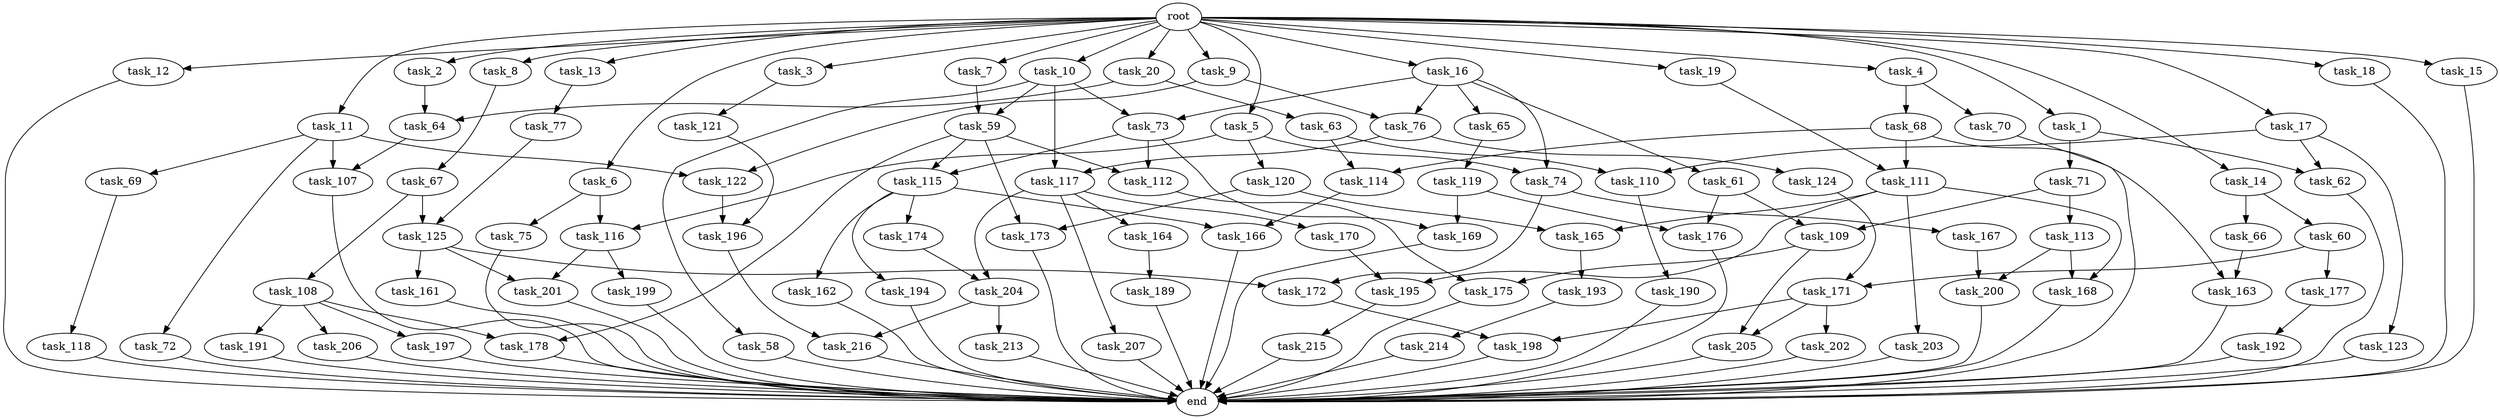 digraph G {
  task_67 [size="54975581388.800003"];
  task_193 [size="7730941132.800000"];
  task_12 [size="102.400000"];
  task_201 [size="91053306675.200012"];
  task_5 [size="102.400000"];
  task_63 [size="13743895347.200001"];
  task_196 [size="91053306675.200012"];
  task_164 [size="13743895347.200001"];
  task_17 [size="102.400000"];
  task_2 [size="102.400000"];
  task_121 [size="3435973836.800000"];
  task_216 [size="155477816115.200012"];
  task_168 [size="11166914969.600000"];
  task_161 [size="21474836480.000000"];
  task_166 [size="27487790694.400002"];
  task_175 [size="58411555225.600006"];
  task_207 [size="13743895347.200001"];
  task_60 [size="3435973836.800000"];
  task_77 [size="30923764531.200001"];
  task_163 [size="76450417868.800003"];
  task_58 [size="42090679500.800003"];
  task_11 [size="102.400000"];
  task_71 [size="69578470195.199997"];
  task_167 [size="3435973836.800000"];
  task_165 [size="93630287052.800003"];
  task_191 [size="3435973836.800000"];
  task_64 [size="55834574848.000000"];
  task_76 [size="171798691840.000000"];
  root [size="0.000000"];
  task_72 [size="42090679500.800003"];
  task_69 [size="42090679500.800003"];
  task_119 [size="42090679500.800003"];
  task_74 [size="107374182400.000000"];
  task_190 [size="42090679500.800003"];
  task_114 [size="29205777612.800003"];
  task_8 [size="102.400000"];
  task_18 [size="102.400000"];
  task_177 [size="7730941132.800000"];
  task_109 [size="21474836480.000000"];
  task_122 [size="127990025420.800003"];
  task_194 [size="13743895347.200001"];
  task_215 [size="69578470195.199997"];
  task_66 [size="3435973836.800000"];
  task_206 [size="3435973836.800000"];
  task_198 [size="109951162777.600006"];
  task_214 [size="85899345920.000000"];
  task_73 [size="127990025420.800003"];
  task_116 [size="63565515980.800003"];
  task_199 [size="69578470195.199997"];
  task_213 [size="69578470195.199997"];
  task_1 [size="102.400000"];
  task_3 [size="102.400000"];
  task_200 [size="11166914969.600000"];
  task_7 [size="102.400000"];
  task_189 [size="21474836480.000000"];
  task_75 [size="42090679500.800003"];
  task_9 [size="102.400000"];
  task_4 [size="102.400000"];
  task_111 [size="76450417868.800003"];
  task_123 [size="7730941132.800000"];
  task_117 [size="111669149696.000000"];
  task_16 [size="102.400000"];
  task_19 [size="102.400000"];
  task_171 [size="62706522521.600006"];
  task_178 [size="89335319756.800003"];
  task_174 [size="13743895347.200001"];
  task_20 [size="102.400000"];
  task_6 [size="102.400000"];
  task_170 [size="13743895347.200001"];
  task_62 [size="77309411328.000000"];
  task_192 [size="30923764531.200001"];
  task_112 [size="93630287052.800003"];
  task_65 [size="85899345920.000000"];
  task_115 [size="93630287052.800003"];
  task_176 [size="83322365542.400009"];
  end [size="0.000000"];
  task_202 [size="54975581388.800003"];
  task_118 [size="3435973836.800000"];
  task_120 [size="21474836480.000000"];
  task_125 [size="107374182400.000000"];
  task_204 [size="55834574848.000000"];
  task_124 [size="69578470195.199997"];
  task_68 [size="85899345920.000000"];
  task_162 [size="13743895347.200001"];
  task_203 [size="7730941132.800000"];
  task_61 [size="85899345920.000000"];
  task_15 [size="102.400000"];
  task_173 [size="171798691840.000000"];
  task_113 [size="7730941132.800000"];
  task_195 [size="93630287052.800003"];
  task_59 [size="55834574848.000000"];
  task_70 [size="85899345920.000000"];
  task_197 [size="3435973836.800000"];
  task_13 [size="102.400000"];
  task_10 [size="102.400000"];
  task_14 [size="102.400000"];
  task_169 [size="77309411328.000000"];
  task_110 [size="15461882265.600000"];
  task_205 [size="109951162777.600006"];
  task_108 [size="85899345920.000000"];
  task_107 [size="49821620633.600006"];
  task_172 [size="24910810316.800003"];

  task_67 -> task_108 [size="838860800.000000"];
  task_67 -> task_125 [size="838860800.000000"];
  task_193 -> task_214 [size="838860800.000000"];
  task_12 -> end [size="1.000000"];
  task_201 -> end [size="1.000000"];
  task_5 -> task_116 [size="209715200.000000"];
  task_5 -> task_120 [size="209715200.000000"];
  task_5 -> task_74 [size="209715200.000000"];
  task_63 -> task_110 [size="75497472.000000"];
  task_63 -> task_114 [size="75497472.000000"];
  task_196 -> task_216 [size="838860800.000000"];
  task_164 -> task_189 [size="209715200.000000"];
  task_17 -> task_110 [size="75497472.000000"];
  task_17 -> task_123 [size="75497472.000000"];
  task_17 -> task_62 [size="75497472.000000"];
  task_2 -> task_64 [size="411041792.000000"];
  task_121 -> task_196 [size="209715200.000000"];
  task_216 -> end [size="1.000000"];
  task_168 -> end [size="1.000000"];
  task_161 -> end [size="1.000000"];
  task_166 -> end [size="1.000000"];
  task_175 -> end [size="1.000000"];
  task_207 -> end [size="1.000000"];
  task_60 -> task_177 [size="75497472.000000"];
  task_60 -> task_171 [size="75497472.000000"];
  task_77 -> task_125 [size="209715200.000000"];
  task_163 -> end [size="1.000000"];
  task_58 -> end [size="1.000000"];
  task_11 -> task_122 [size="411041792.000000"];
  task_11 -> task_69 [size="411041792.000000"];
  task_11 -> task_72 [size="411041792.000000"];
  task_11 -> task_107 [size="411041792.000000"];
  task_71 -> task_109 [size="75497472.000000"];
  task_71 -> task_113 [size="75497472.000000"];
  task_167 -> task_200 [size="75497472.000000"];
  task_165 -> task_193 [size="75497472.000000"];
  task_191 -> end [size="1.000000"];
  task_64 -> task_107 [size="75497472.000000"];
  task_76 -> task_124 [size="679477248.000000"];
  task_76 -> task_117 [size="679477248.000000"];
  root -> task_7 [size="1.000000"];
  root -> task_8 [size="1.000000"];
  root -> task_20 [size="1.000000"];
  root -> task_12 [size="1.000000"];
  root -> task_18 [size="1.000000"];
  root -> task_1 [size="1.000000"];
  root -> task_3 [size="1.000000"];
  root -> task_16 [size="1.000000"];
  root -> task_19 [size="1.000000"];
  root -> task_5 [size="1.000000"];
  root -> task_10 [size="1.000000"];
  root -> task_6 [size="1.000000"];
  root -> task_17 [size="1.000000"];
  root -> task_9 [size="1.000000"];
  root -> task_11 [size="1.000000"];
  root -> task_4 [size="1.000000"];
  root -> task_13 [size="1.000000"];
  root -> task_2 [size="1.000000"];
  root -> task_14 [size="1.000000"];
  root -> task_15 [size="1.000000"];
  task_72 -> end [size="1.000000"];
  task_69 -> task_118 [size="33554432.000000"];
  task_119 -> task_169 [size="679477248.000000"];
  task_119 -> task_176 [size="679477248.000000"];
  task_74 -> task_172 [size="33554432.000000"];
  task_74 -> task_167 [size="33554432.000000"];
  task_190 -> end [size="1.000000"];
  task_114 -> task_166 [size="134217728.000000"];
  task_8 -> task_67 [size="536870912.000000"];
  task_18 -> end [size="1.000000"];
  task_177 -> task_192 [size="301989888.000000"];
  task_109 -> task_175 [size="536870912.000000"];
  task_109 -> task_205 [size="536870912.000000"];
  task_122 -> task_196 [size="679477248.000000"];
  task_194 -> end [size="1.000000"];
  task_215 -> end [size="1.000000"];
  task_66 -> task_163 [size="536870912.000000"];
  task_206 -> end [size="1.000000"];
  task_198 -> end [size="1.000000"];
  task_214 -> end [size="1.000000"];
  task_73 -> task_112 [size="75497472.000000"];
  task_73 -> task_169 [size="75497472.000000"];
  task_73 -> task_115 [size="75497472.000000"];
  task_116 -> task_199 [size="679477248.000000"];
  task_116 -> task_201 [size="679477248.000000"];
  task_199 -> end [size="1.000000"];
  task_213 -> end [size="1.000000"];
  task_1 -> task_62 [size="679477248.000000"];
  task_1 -> task_71 [size="679477248.000000"];
  task_3 -> task_121 [size="33554432.000000"];
  task_200 -> end [size="1.000000"];
  task_7 -> task_59 [size="134217728.000000"];
  task_189 -> end [size="1.000000"];
  task_75 -> end [size="1.000000"];
  task_9 -> task_76 [size="838860800.000000"];
  task_9 -> task_122 [size="838860800.000000"];
  task_4 -> task_68 [size="838860800.000000"];
  task_4 -> task_70 [size="838860800.000000"];
  task_111 -> task_168 [size="75497472.000000"];
  task_111 -> task_195 [size="75497472.000000"];
  task_111 -> task_203 [size="75497472.000000"];
  task_111 -> task_165 [size="75497472.000000"];
  task_123 -> end [size="1.000000"];
  task_117 -> task_204 [size="134217728.000000"];
  task_117 -> task_170 [size="134217728.000000"];
  task_117 -> task_207 [size="134217728.000000"];
  task_117 -> task_164 [size="134217728.000000"];
  task_16 -> task_65 [size="838860800.000000"];
  task_16 -> task_76 [size="838860800.000000"];
  task_16 -> task_61 [size="838860800.000000"];
  task_16 -> task_73 [size="838860800.000000"];
  task_16 -> task_74 [size="838860800.000000"];
  task_19 -> task_111 [size="536870912.000000"];
  task_171 -> task_205 [size="536870912.000000"];
  task_171 -> task_202 [size="536870912.000000"];
  task_171 -> task_198 [size="536870912.000000"];
  task_178 -> end [size="1.000000"];
  task_174 -> task_204 [size="411041792.000000"];
  task_20 -> task_63 [size="134217728.000000"];
  task_20 -> task_64 [size="134217728.000000"];
  task_6 -> task_116 [size="411041792.000000"];
  task_6 -> task_75 [size="411041792.000000"];
  task_170 -> task_195 [size="838860800.000000"];
  task_62 -> end [size="1.000000"];
  task_192 -> end [size="1.000000"];
  task_112 -> task_175 [size="33554432.000000"];
  task_65 -> task_119 [size="411041792.000000"];
  task_115 -> task_166 [size="134217728.000000"];
  task_115 -> task_174 [size="134217728.000000"];
  task_115 -> task_194 [size="134217728.000000"];
  task_115 -> task_162 [size="134217728.000000"];
  task_176 -> end [size="1.000000"];
  task_202 -> end [size="1.000000"];
  task_118 -> end [size="1.000000"];
  task_120 -> task_173 [size="838860800.000000"];
  task_120 -> task_165 [size="838860800.000000"];
  task_125 -> task_172 [size="209715200.000000"];
  task_125 -> task_201 [size="209715200.000000"];
  task_125 -> task_161 [size="209715200.000000"];
  task_204 -> task_216 [size="679477248.000000"];
  task_204 -> task_213 [size="679477248.000000"];
  task_124 -> task_171 [size="536870912.000000"];
  task_68 -> task_111 [size="209715200.000000"];
  task_68 -> task_114 [size="209715200.000000"];
  task_68 -> task_163 [size="209715200.000000"];
  task_162 -> end [size="1.000000"];
  task_203 -> end [size="1.000000"];
  task_61 -> task_109 [size="134217728.000000"];
  task_61 -> task_176 [size="134217728.000000"];
  task_15 -> end [size="1.000000"];
  task_173 -> end [size="1.000000"];
  task_113 -> task_168 [size="33554432.000000"];
  task_113 -> task_200 [size="33554432.000000"];
  task_195 -> task_215 [size="679477248.000000"];
  task_59 -> task_112 [size="838860800.000000"];
  task_59 -> task_115 [size="838860800.000000"];
  task_59 -> task_173 [size="838860800.000000"];
  task_59 -> task_178 [size="838860800.000000"];
  task_70 -> end [size="1.000000"];
  task_197 -> end [size="1.000000"];
  task_13 -> task_77 [size="301989888.000000"];
  task_10 -> task_59 [size="411041792.000000"];
  task_10 -> task_73 [size="411041792.000000"];
  task_10 -> task_117 [size="411041792.000000"];
  task_10 -> task_58 [size="411041792.000000"];
  task_14 -> task_60 [size="33554432.000000"];
  task_14 -> task_66 [size="33554432.000000"];
  task_169 -> end [size="1.000000"];
  task_110 -> task_190 [size="411041792.000000"];
  task_205 -> end [size="1.000000"];
  task_108 -> task_178 [size="33554432.000000"];
  task_108 -> task_206 [size="33554432.000000"];
  task_108 -> task_191 [size="33554432.000000"];
  task_108 -> task_197 [size="33554432.000000"];
  task_107 -> end [size="1.000000"];
  task_172 -> task_198 [size="536870912.000000"];
}
